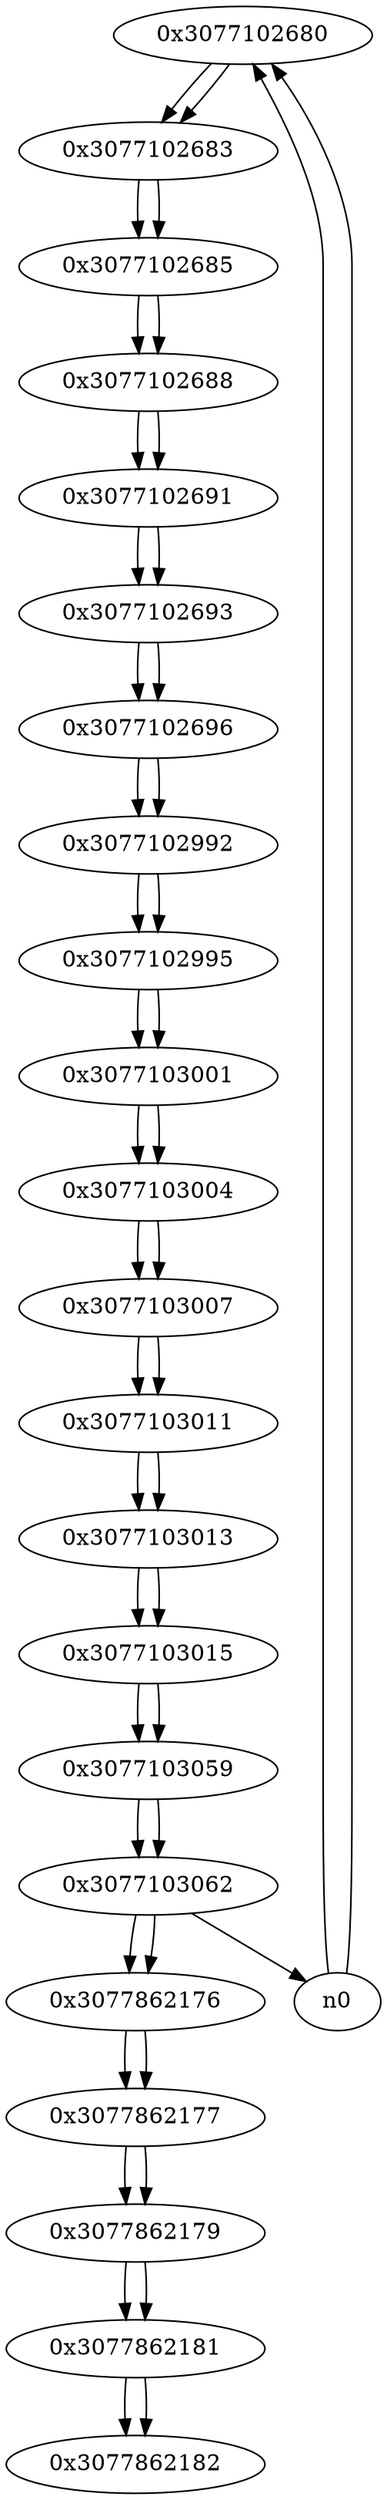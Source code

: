 digraph G{
/* nodes */
  n1 [label="0x3077102680"]
  n2 [label="0x3077102683"]
  n3 [label="0x3077102685"]
  n4 [label="0x3077102688"]
  n5 [label="0x3077102691"]
  n6 [label="0x3077102693"]
  n7 [label="0x3077102696"]
  n8 [label="0x3077102992"]
  n9 [label="0x3077102995"]
  n10 [label="0x3077103001"]
  n11 [label="0x3077103004"]
  n12 [label="0x3077103007"]
  n13 [label="0x3077103011"]
  n14 [label="0x3077103013"]
  n15 [label="0x3077103015"]
  n16 [label="0x3077103059"]
  n17 [label="0x3077103062"]
  n18 [label="0x3077862176"]
  n19 [label="0x3077862177"]
  n20 [label="0x3077862179"]
  n21 [label="0x3077862181"]
  n22 [label="0x3077862182"]
/* edges */
n1 -> n2;
n0 -> n1;
n0 -> n1;
n2 -> n3;
n1 -> n2;
n3 -> n4;
n2 -> n3;
n4 -> n5;
n3 -> n4;
n5 -> n6;
n4 -> n5;
n6 -> n7;
n5 -> n6;
n7 -> n8;
n6 -> n7;
n8 -> n9;
n7 -> n8;
n9 -> n10;
n8 -> n9;
n10 -> n11;
n9 -> n10;
n11 -> n12;
n10 -> n11;
n12 -> n13;
n11 -> n12;
n13 -> n14;
n12 -> n13;
n14 -> n15;
n13 -> n14;
n15 -> n16;
n14 -> n15;
n16 -> n17;
n15 -> n16;
n17 -> n0;
n17 -> n18;
n16 -> n17;
n18 -> n19;
n17 -> n18;
n19 -> n20;
n18 -> n19;
n20 -> n21;
n19 -> n20;
n21 -> n22;
n20 -> n21;
n21 -> n22;
}
